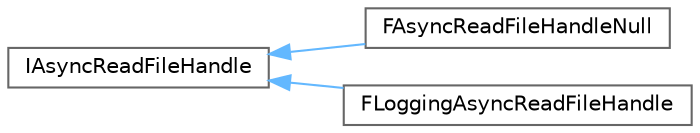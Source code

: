 digraph "Graphical Class Hierarchy"
{
 // INTERACTIVE_SVG=YES
 // LATEX_PDF_SIZE
  bgcolor="transparent";
  edge [fontname=Helvetica,fontsize=10,labelfontname=Helvetica,labelfontsize=10];
  node [fontname=Helvetica,fontsize=10,shape=box,height=0.2,width=0.4];
  rankdir="LR";
  Node0 [id="Node000000",label="IAsyncReadFileHandle",height=0.2,width=0.4,color="grey40", fillcolor="white", style="filled",URL="$d4/d6a/classIAsyncReadFileHandle.html",tooltip=" "];
  Node0 -> Node1 [id="edge5325_Node000000_Node000001",dir="back",color="steelblue1",style="solid",tooltip=" "];
  Node1 [id="Node000001",label="FAsyncReadFileHandleNull",height=0.2,width=0.4,color="grey40", fillcolor="white", style="filled",URL="$d6/d3b/classFAsyncReadFileHandleNull.html",tooltip="An IAsyncReadFileHandle that returns only failed results, used when a function has failed but needs t..."];
  Node0 -> Node2 [id="edge5326_Node000000_Node000002",dir="back",color="steelblue1",style="solid",tooltip=" "];
  Node2 [id="Node000002",label="FLoggingAsyncReadFileHandle",height=0.2,width=0.4,color="grey40", fillcolor="white", style="filled",URL="$d6/df9/classFLoggingAsyncReadFileHandle.html",tooltip=" "];
}
